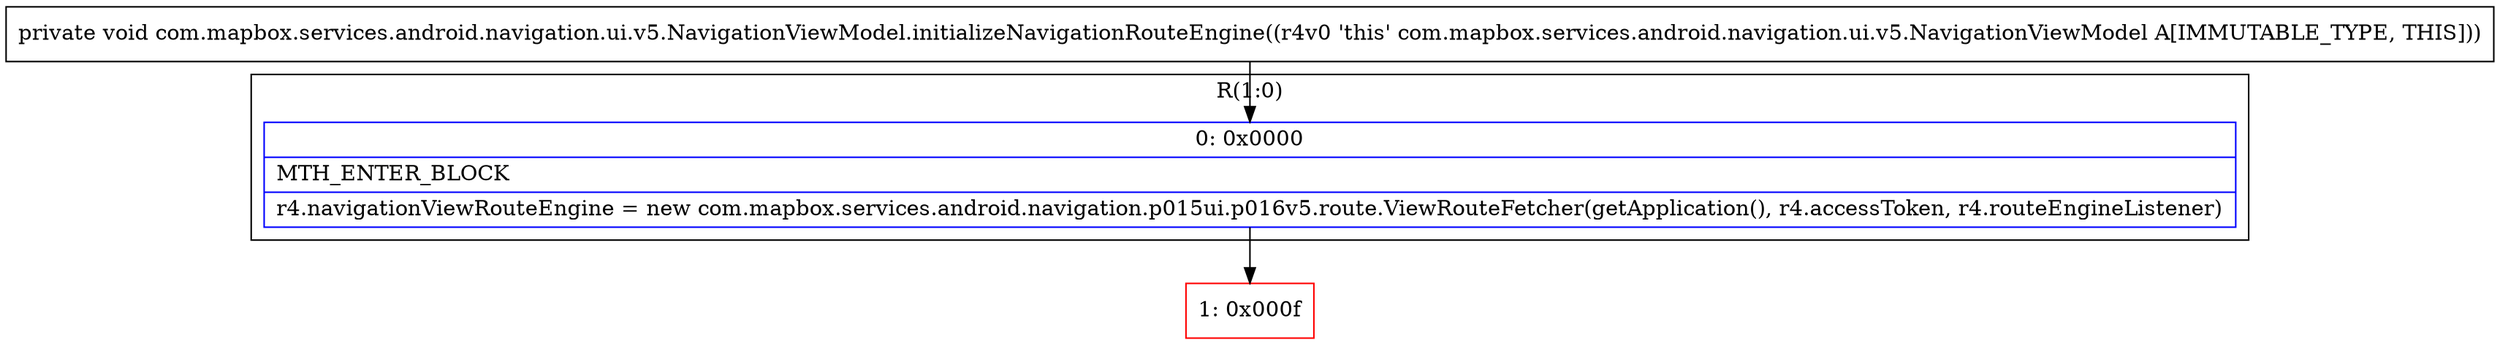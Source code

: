 digraph "CFG forcom.mapbox.services.android.navigation.ui.v5.NavigationViewModel.initializeNavigationRouteEngine()V" {
subgraph cluster_Region_1347279599 {
label = "R(1:0)";
node [shape=record,color=blue];
Node_0 [shape=record,label="{0\:\ 0x0000|MTH_ENTER_BLOCK\l|r4.navigationViewRouteEngine = new com.mapbox.services.android.navigation.p015ui.p016v5.route.ViewRouteFetcher(getApplication(), r4.accessToken, r4.routeEngineListener)\l}"];
}
Node_1 [shape=record,color=red,label="{1\:\ 0x000f}"];
MethodNode[shape=record,label="{private void com.mapbox.services.android.navigation.ui.v5.NavigationViewModel.initializeNavigationRouteEngine((r4v0 'this' com.mapbox.services.android.navigation.ui.v5.NavigationViewModel A[IMMUTABLE_TYPE, THIS])) }"];
MethodNode -> Node_0;
Node_0 -> Node_1;
}

